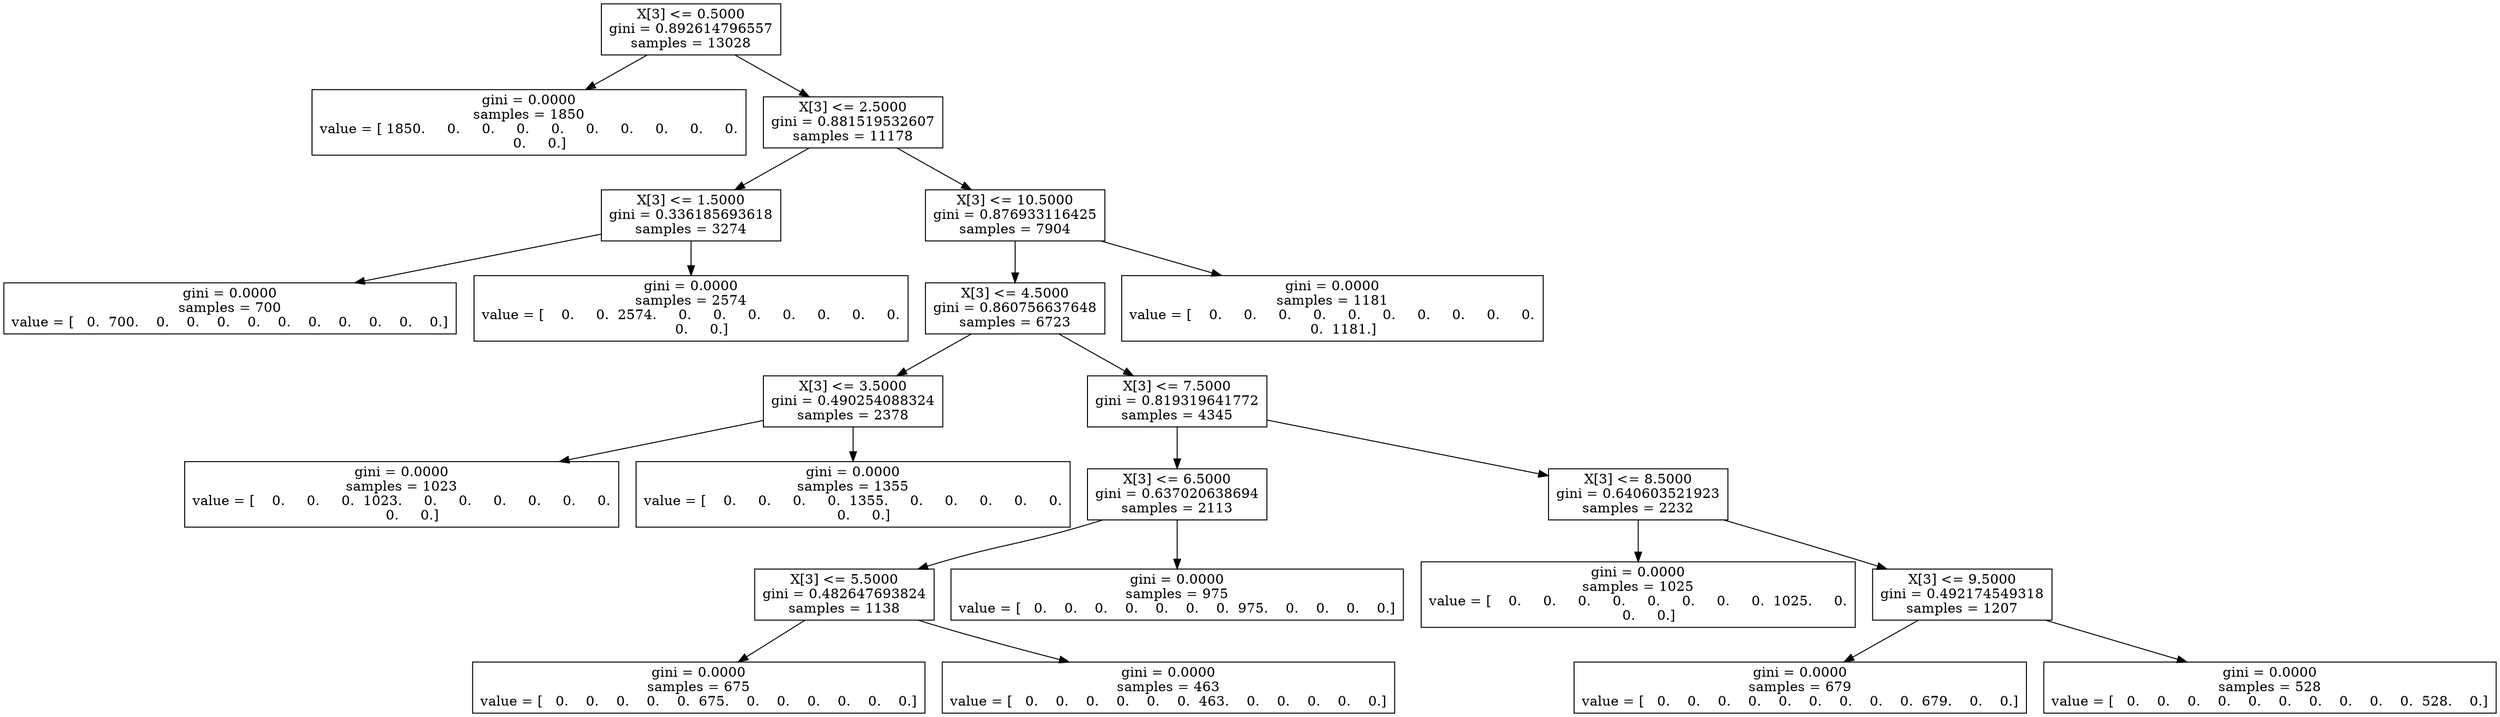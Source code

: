 digraph Tree {
0 [label="X[3] <= 0.5000\ngini = 0.892614796557\nsamples = 13028", shape="box"] ;
1 [label="gini = 0.0000\nsamples = 1850\nvalue = [ 1850.     0.     0.     0.     0.     0.     0.     0.     0.     0.
     0.     0.]", shape="box"] ;
0 -> 1 ;
2 [label="X[3] <= 2.5000\ngini = 0.881519532607\nsamples = 11178", shape="box"] ;
0 -> 2 ;
3 [label="X[3] <= 1.5000\ngini = 0.336185693618\nsamples = 3274", shape="box"] ;
2 -> 3 ;
4 [label="gini = 0.0000\nsamples = 700\nvalue = [   0.  700.    0.    0.    0.    0.    0.    0.    0.    0.    0.    0.]", shape="box"] ;
3 -> 4 ;
5 [label="gini = 0.0000\nsamples = 2574\nvalue = [    0.     0.  2574.     0.     0.     0.     0.     0.     0.     0.
     0.     0.]", shape="box"] ;
3 -> 5 ;
6 [label="X[3] <= 10.5000\ngini = 0.876933116425\nsamples = 7904", shape="box"] ;
2 -> 6 ;
7 [label="X[3] <= 4.5000\ngini = 0.860756637648\nsamples = 6723", shape="box"] ;
6 -> 7 ;
8 [label="X[3] <= 3.5000\ngini = 0.490254088324\nsamples = 2378", shape="box"] ;
7 -> 8 ;
9 [label="gini = 0.0000\nsamples = 1023\nvalue = [    0.     0.     0.  1023.     0.     0.     0.     0.     0.     0.
     0.     0.]", shape="box"] ;
8 -> 9 ;
10 [label="gini = 0.0000\nsamples = 1355\nvalue = [    0.     0.     0.     0.  1355.     0.     0.     0.     0.     0.
     0.     0.]", shape="box"] ;
8 -> 10 ;
11 [label="X[3] <= 7.5000\ngini = 0.819319641772\nsamples = 4345", shape="box"] ;
7 -> 11 ;
12 [label="X[3] <= 6.5000\ngini = 0.637020638694\nsamples = 2113", shape="box"] ;
11 -> 12 ;
13 [label="X[3] <= 5.5000\ngini = 0.482647693824\nsamples = 1138", shape="box"] ;
12 -> 13 ;
14 [label="gini = 0.0000\nsamples = 675\nvalue = [   0.    0.    0.    0.    0.  675.    0.    0.    0.    0.    0.    0.]", shape="box"] ;
13 -> 14 ;
15 [label="gini = 0.0000\nsamples = 463\nvalue = [   0.    0.    0.    0.    0.    0.  463.    0.    0.    0.    0.    0.]", shape="box"] ;
13 -> 15 ;
16 [label="gini = 0.0000\nsamples = 975\nvalue = [   0.    0.    0.    0.    0.    0.    0.  975.    0.    0.    0.    0.]", shape="box"] ;
12 -> 16 ;
17 [label="X[3] <= 8.5000\ngini = 0.640603521923\nsamples = 2232", shape="box"] ;
11 -> 17 ;
18 [label="gini = 0.0000\nsamples = 1025\nvalue = [    0.     0.     0.     0.     0.     0.     0.     0.  1025.     0.
     0.     0.]", shape="box"] ;
17 -> 18 ;
19 [label="X[3] <= 9.5000\ngini = 0.492174549318\nsamples = 1207", shape="box"] ;
17 -> 19 ;
20 [label="gini = 0.0000\nsamples = 679\nvalue = [   0.    0.    0.    0.    0.    0.    0.    0.    0.  679.    0.    0.]", shape="box"] ;
19 -> 20 ;
21 [label="gini = 0.0000\nsamples = 528\nvalue = [   0.    0.    0.    0.    0.    0.    0.    0.    0.    0.  528.    0.]", shape="box"] ;
19 -> 21 ;
22 [label="gini = 0.0000\nsamples = 1181\nvalue = [    0.     0.     0.     0.     0.     0.     0.     0.     0.     0.
     0.  1181.]", shape="box"] ;
6 -> 22 ;
}